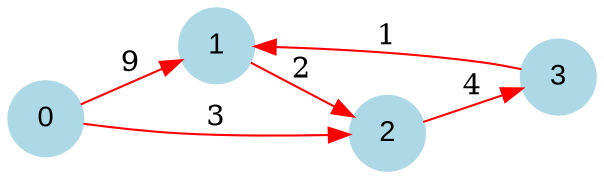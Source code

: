 digraph graphe {
rankdir = LR;
node [fontname="Arial", shape = circle, color=lightblue, style=filled];
edge [color=red]
	0 -> 1 [label = "9"];
	0 -> 2 [label = "3"];
	1 -> 2 [label = "2"];
	2 -> 3 [label = "4"];
	3 -> 1 [label = "1"];
}
